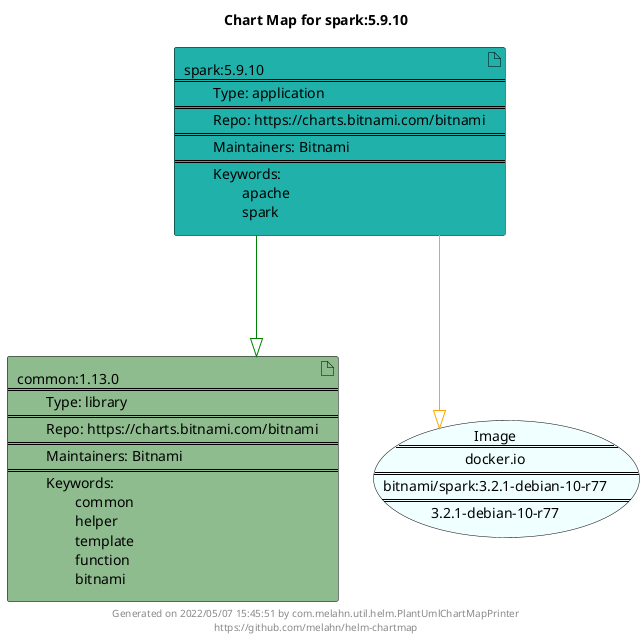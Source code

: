 @startuml
skinparam linetype ortho
skinparam backgroundColor white
skinparam usecaseBorderColor black
skinparam usecaseArrowColor LightSlateGray
skinparam artifactBorderColor black
skinparam artifactArrowColor LightSlateGray

title Chart Map for spark:5.9.10

'There are 2 referenced Helm Charts
artifact "common:1.13.0\n====\n\tType: library\n====\n\tRepo: https://charts.bitnami.com/bitnami\n====\n\tMaintainers: Bitnami\n====\n\tKeywords: \n\t\tcommon\n\t\thelper\n\t\ttemplate\n\t\tfunction\n\t\tbitnami" as common_1_13_0 #DarkSeaGreen
artifact "spark:5.9.10\n====\n\tType: application\n====\n\tRepo: https://charts.bitnami.com/bitnami\n====\n\tMaintainers: Bitnami\n====\n\tKeywords: \n\t\tapache\n\t\tspark" as spark_5_9_10 #LightSeaGreen

'There is one referenced Docker Image
usecase "Image\n====\ndocker.io\n====\nbitnami/spark:3.2.1-debian-10-r77\n====\n3.2.1-debian-10-r77" as docker_io_bitnami_spark_3_2_1_debian_10_r77 #Azure

'Chart Dependencies
spark_5_9_10--[#green]-|>common_1_13_0
spark_5_9_10--[#orange]-|>docker_io_bitnami_spark_3_2_1_debian_10_r77

center footer Generated on 2022/05/07 15:45:51 by com.melahn.util.helm.PlantUmlChartMapPrinter\nhttps://github.com/melahn/helm-chartmap
@enduml

